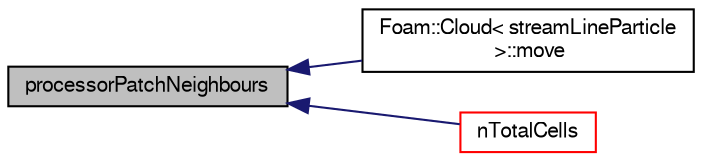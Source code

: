 digraph "processorPatchNeighbours"
{
  bgcolor="transparent";
  edge [fontname="FreeSans",fontsize="10",labelfontname="FreeSans",labelfontsize="10"];
  node [fontname="FreeSans",fontsize="10",shape=record];
  rankdir="LR";
  Node550 [label="processorPatchNeighbours",height=0.2,width=0.4,color="black", fillcolor="grey75", style="filled", fontcolor="black"];
  Node550 -> Node551 [dir="back",color="midnightblue",fontsize="10",style="solid",fontname="FreeSans"];
  Node551 [label="Foam::Cloud\< streamLineParticle\l \>::move",height=0.2,width=0.4,color="black",URL="$a23562.html#a1aa654ad94ec7ea9f8cbfd730b2bb2ce",tooltip="Move the particles. "];
  Node550 -> Node552 [dir="back",color="midnightblue",fontsize="10",style="solid",fontname="FreeSans"];
  Node552 [label="nTotalCells",height=0.2,width=0.4,color="red",URL="$a27334.html#af5f312e4d0bc5cbcc088e7c247d3a97a",tooltip="Return total number of cells in decomposed mesh. "];
}
